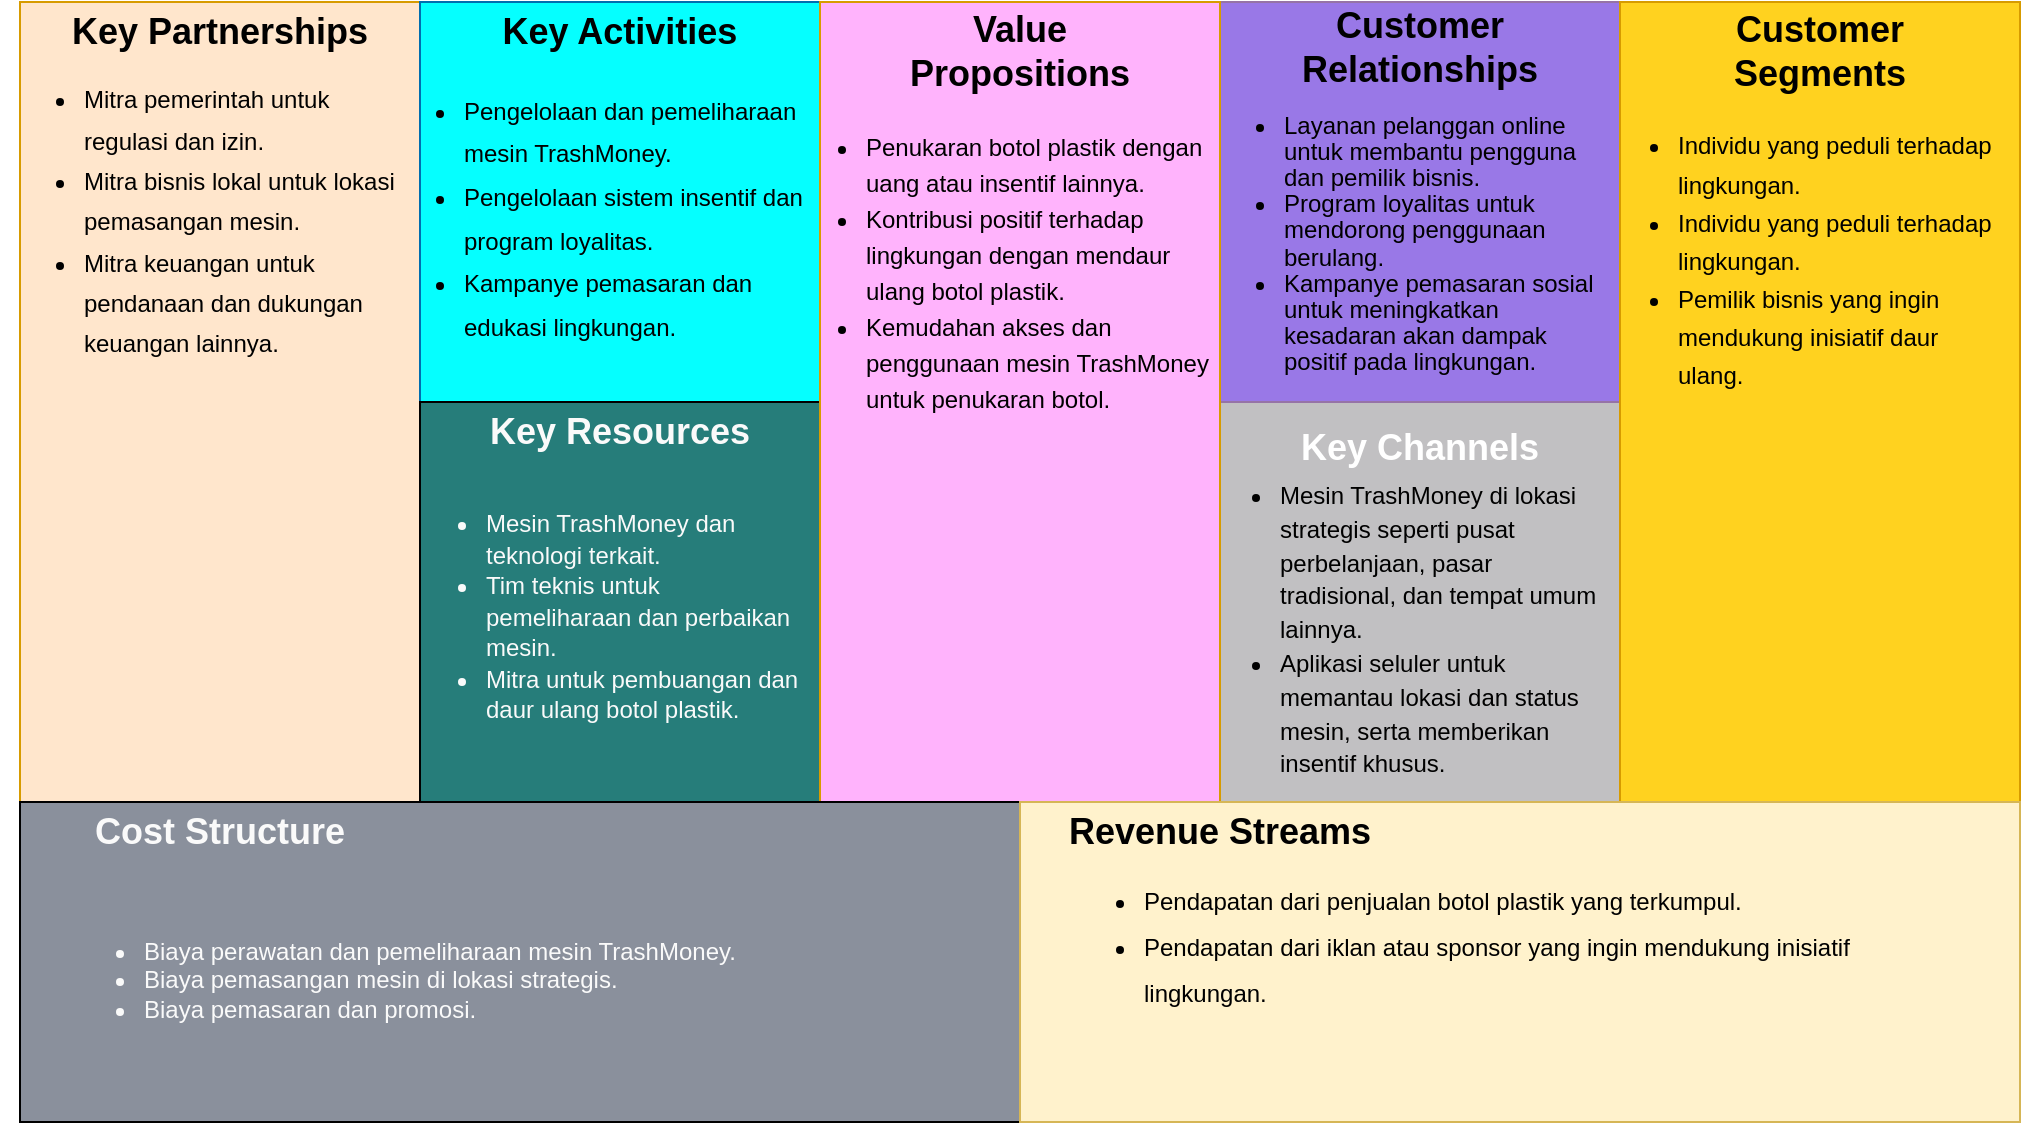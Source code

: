 <mxfile version="22.1.11" type="google" pages="4">
  <diagram name="BMC" id="JpBmJwD-NgiMriXVXKh-">
    <mxGraphModel dx="832" dy="494" grid="1" gridSize="10" guides="1" tooltips="1" connect="1" arrows="1" fold="1" page="1" pageScale="1" pageWidth="850" pageHeight="1100" math="0" shadow="0">
      <root>
        <mxCell id="0" />
        <mxCell id="1" parent="0" />
        <mxCell id="Xn9P2Q3DeKerBUGj1INa-1" value="" style="rounded=0;whiteSpace=wrap;html=1;fillColor=#ffe6cc;strokeColor=#d79b00;" parent="1" vertex="1">
          <mxGeometry x="40" y="80" width="200" height="400" as="geometry" />
        </mxCell>
        <mxCell id="3cxXFxyTip6eLKkZD7Oe-2" value="&lt;strong style=&quot;font-size: 18px;&quot;&gt;Key Partnerships&lt;/strong&gt;" style="text;html=1;strokeColor=none;fillColor=none;align=center;verticalAlign=middle;whiteSpace=wrap;rounded=0;fontSize=18;" parent="1" vertex="1">
          <mxGeometry x="60" y="80" width="160" height="30" as="geometry" />
        </mxCell>
        <mxCell id="3cxXFxyTip6eLKkZD7Oe-3" value="&lt;p style=&quot;line-height: 130%;&quot;&gt;&lt;/p&gt;&lt;ul style=&quot;line-height: 170%;&quot;&gt;&lt;li&gt;Mitra pemerintah untuk regulasi dan izin.&lt;/li&gt;&lt;li&gt;Mitra bisnis lokal untuk lokasi pemasangan mesin.&lt;/li&gt;&lt;li&gt;Mitra keuangan untuk pendanaan dan dukungan keuangan lainnya.&lt;/li&gt;&lt;/ul&gt;&lt;p&gt;&lt;/p&gt;&lt;p&gt;&lt;/p&gt;" style="text;html=1;strokeColor=none;fillColor=none;align=left;verticalAlign=middle;whiteSpace=wrap;rounded=0;" parent="1" vertex="1">
          <mxGeometry x="30" y="131" width="208" height="118" as="geometry" />
        </mxCell>
        <mxCell id="3cxXFxyTip6eLKkZD7Oe-4" value="" style="rounded=0;whiteSpace=wrap;html=1;fillColor=#05FFFF;fontColor=#ffffff;strokeColor=#006EAF;" parent="1" vertex="1">
          <mxGeometry x="240" y="80" width="200" height="200" as="geometry" />
        </mxCell>
        <mxCell id="3cxXFxyTip6eLKkZD7Oe-5" value="&lt;strong style=&quot;font-size: 18px;&quot;&gt;Key Activities&lt;/strong&gt;" style="text;html=1;strokeColor=none;fillColor=none;align=center;verticalAlign=middle;whiteSpace=wrap;rounded=0;fontSize=18;" parent="1" vertex="1">
          <mxGeometry x="260" y="80" width="160" height="30" as="geometry" />
        </mxCell>
        <mxCell id="3cxXFxyTip6eLKkZD7Oe-6" value="&lt;div style=&quot;line-height: 140%;&quot;&gt;&lt;ul style=&quot;line-height: 180%;&quot;&gt;&lt;li&gt;Pengelolaan dan pemeliharaan mesin TrashMoney.&lt;/li&gt;&lt;li&gt;Pengelolaan sistem insentif dan program loyalitas.&lt;/li&gt;&lt;li&gt;Kampanye pemasaran dan edukasi lingkungan.&lt;/li&gt;&lt;/ul&gt;&lt;/div&gt;" style="text;html=1;strokeColor=none;fillColor=none;align=left;verticalAlign=middle;whiteSpace=wrap;rounded=0;" parent="1" vertex="1">
          <mxGeometry x="220" y="117" width="220" height="143" as="geometry" />
        </mxCell>
        <mxCell id="3cxXFxyTip6eLKkZD7Oe-7" value="" style="rounded=0;whiteSpace=wrap;html=1;fillColor=#267D7A;" parent="1" vertex="1">
          <mxGeometry x="240" y="280" width="200" height="200" as="geometry" />
        </mxCell>
        <mxCell id="3cxXFxyTip6eLKkZD7Oe-8" value="&lt;strong style=&quot;font-size: 18px;&quot;&gt;Key Resources&lt;/strong&gt;" style="text;html=1;strokeColor=none;fillColor=none;align=center;verticalAlign=middle;whiteSpace=wrap;rounded=0;fontSize=18;fontColor=#FAFAFA;" parent="1" vertex="1">
          <mxGeometry x="260" y="280" width="160" height="30" as="geometry" />
        </mxCell>
        <mxCell id="3cxXFxyTip6eLKkZD7Oe-9" value="&lt;p style=&quot;line-height: 200%;&quot;&gt;&lt;/p&gt;&lt;div&gt;&lt;ul style=&quot;line-height: 130%;&quot;&gt;&lt;li&gt;&lt;span style=&quot;background-color: initial;&quot;&gt;Mesin TrashMoney dan teknologi terkait.&lt;/span&gt;&lt;/li&gt;&lt;li&gt;Tim teknis untuk pemeliharaan dan perbaikan mesin.&lt;/li&gt;&lt;li&gt;Mitra untuk pembuangan dan daur ulang botol plastik.&lt;/li&gt;&lt;/ul&gt;&lt;/div&gt;&lt;p&gt;&lt;/p&gt;" style="text;html=1;strokeColor=none;fillColor=none;align=left;verticalAlign=middle;whiteSpace=wrap;rounded=0;fontColor=#FAFAFA;perimeterSpacing=12;" parent="1" vertex="1">
          <mxGeometry x="231" y="320" width="200" height="136" as="geometry" />
        </mxCell>
        <mxCell id="3cxXFxyTip6eLKkZD7Oe-10" value="" style="rounded=0;whiteSpace=wrap;html=1;fillColor=#9978E7;strokeColor=#9673a6;" parent="1" vertex="1">
          <mxGeometry x="640" y="80" width="200" height="200" as="geometry" />
        </mxCell>
        <mxCell id="3cxXFxyTip6eLKkZD7Oe-11" value="&lt;strong&gt;Customer Relationships&lt;/strong&gt;" style="text;html=1;strokeColor=none;fillColor=none;align=center;verticalAlign=middle;whiteSpace=wrap;rounded=0;fontSize=18;" parent="1" vertex="1">
          <mxGeometry x="660" y="88" width="160" height="30" as="geometry" />
        </mxCell>
        <mxCell id="3cxXFxyTip6eLKkZD7Oe-12" value="&lt;p style=&quot;line-height: 150%;&quot;&gt;&lt;/p&gt;&lt;div style=&quot;line-height: 90%;&quot;&gt;&lt;ul style=&quot;line-height: 110%;&quot;&gt;&lt;li&gt;Layanan pelanggan online untuk membantu pengguna dan pemilik bisnis.&lt;/li&gt;&lt;li&gt;Program loyalitas untuk mendorong penggunaan berulang.&lt;/li&gt;&lt;li&gt;&lt;span style=&quot;background-color: initial;&quot;&gt;Kampanye pemasaran sosial untuk meningkatkan kesadaran akan dampak positif pada lingkungan.&lt;/span&gt;&lt;br&gt;&lt;/li&gt;&lt;/ul&gt;&lt;/div&gt;&lt;p&gt;&lt;/p&gt;&lt;p&gt;&lt;/p&gt;" style="text;html=1;strokeColor=none;fillColor=none;align=left;verticalAlign=middle;whiteSpace=wrap;rounded=0;" parent="1" vertex="1">
          <mxGeometry x="630" y="157" width="200" height="87" as="geometry" />
        </mxCell>
        <mxCell id="3cxXFxyTip6eLKkZD7Oe-13" value="" style="rounded=0;whiteSpace=wrap;html=1;fillColor=#C1C0C2;strokeColor=#9673a6;" parent="1" vertex="1">
          <mxGeometry x="640" y="280" width="200" height="200" as="geometry" />
        </mxCell>
        <mxCell id="3cxXFxyTip6eLKkZD7Oe-14" value="&lt;font&gt;&lt;strong&gt;Key Channels&lt;br&gt;&lt;/strong&gt;&lt;/font&gt;" style="text;html=1;strokeColor=none;fillColor=none;align=center;verticalAlign=middle;whiteSpace=wrap;rounded=0;fontSize=18;fontColor=#FFFFFF;" parent="1" vertex="1">
          <mxGeometry x="660" y="288" width="160" height="30" as="geometry" />
        </mxCell>
        <mxCell id="3cxXFxyTip6eLKkZD7Oe-15" value="&lt;p style=&quot;line-height: 130%;&quot;&gt;&lt;/p&gt;&lt;div&gt;&lt;ul style=&quot;line-height: 140%;&quot;&gt;&lt;li&gt;Mesin TrashMoney di lokasi strategis seperti pusat perbelanjaan, pasar tradisional, dan tempat umum lainnya.&lt;/li&gt;&lt;li&gt;Aplikasi seluler untuk memantau lokasi dan status mesin, serta memberikan insentif khusus.&lt;/li&gt;&lt;/ul&gt;&lt;/div&gt;&lt;p&gt;&lt;/p&gt;" style="text;html=1;strokeColor=none;fillColor=none;align=left;verticalAlign=middle;whiteSpace=wrap;rounded=0;spacing=2;spacingTop=10;" parent="1" vertex="1">
          <mxGeometry x="628" y="327" width="207" height="123.75" as="geometry" />
        </mxCell>
        <mxCell id="3cxXFxyTip6eLKkZD7Oe-16" value="" style="rounded=0;whiteSpace=wrap;html=1;fillColor=#FFD21F;strokeColor=#d79b00;" parent="1" vertex="1">
          <mxGeometry x="840" y="80" width="200" height="400" as="geometry" />
        </mxCell>
        <mxCell id="3cxXFxyTip6eLKkZD7Oe-17" value="&lt;div&gt;&lt;strong&gt;Customer&lt;/strong&gt;&lt;/div&gt;&lt;div&gt;&lt;strong&gt;Segments&lt;br&gt;&lt;/strong&gt;&lt;/div&gt;" style="text;html=1;strokeColor=none;fillColor=none;align=center;verticalAlign=middle;whiteSpace=wrap;rounded=0;fontSize=18;" parent="1" vertex="1">
          <mxGeometry x="860" y="90" width="160" height="30" as="geometry" />
        </mxCell>
        <mxCell id="3cxXFxyTip6eLKkZD7Oe-18" value="&lt;div&gt;&lt;/div&gt;&lt;ul style=&quot;line-height: 160%;&quot;&gt;&lt;li&gt;Individu yang peduli terhadap lingkungan.&lt;/li&gt;&lt;li&gt;Individu yang peduli terhadap lingkungan.&lt;/li&gt;&lt;li&gt;Pemilik bisnis yang ingin mendukung inisiatif daur ulang.&lt;/li&gt;&lt;/ul&gt;&lt;div&gt;&lt;/div&gt;&lt;div&gt;&lt;/div&gt;" style="text;html=1;strokeColor=none;fillColor=none;align=left;verticalAlign=middle;whiteSpace=wrap;rounded=0;" parent="1" vertex="1">
          <mxGeometry x="827" y="130" width="200" height="159" as="geometry" />
        </mxCell>
        <mxCell id="3cxXFxyTip6eLKkZD7Oe-19" value="" style="rounded=0;whiteSpace=wrap;html=1;fillColor=#FFB3FC;strokeColor=#d79b00;" parent="1" vertex="1">
          <mxGeometry x="440" y="80" width="200" height="400" as="geometry" />
        </mxCell>
        <mxCell id="3cxXFxyTip6eLKkZD7Oe-20" value="&lt;strong&gt;Value Propositions&lt;/strong&gt;" style="text;html=1;strokeColor=none;fillColor=none;align=center;verticalAlign=middle;whiteSpace=wrap;rounded=0;fontSize=18;" parent="1" vertex="1">
          <mxGeometry x="460" y="90" width="160" height="30" as="geometry" />
        </mxCell>
        <mxCell id="3cxXFxyTip6eLKkZD7Oe-21" value="&lt;div&gt;&lt;/div&gt;&lt;ul style=&quot;line-height: 150%;&quot;&gt;&lt;li&gt;Penukaran botol plastik dengan uang atau insentif lainnya.&lt;/li&gt;&lt;li&gt;Kontribusi positif terhadap lingkungan dengan mendaur ulang botol plastik.&lt;/li&gt;&lt;li&gt;Kemudahan akses dan penggunaan mesin TrashMoney untuk penukaran botol.&lt;/li&gt;&lt;/ul&gt;&lt;div&gt;&lt;/div&gt;&lt;div&gt;&lt;/div&gt;" style="text;html=1;strokeColor=none;fillColor=none;align=left;verticalAlign=middle;whiteSpace=wrap;rounded=0;" parent="1" vertex="1">
          <mxGeometry x="421" y="125" width="221" height="180" as="geometry" />
        </mxCell>
        <mxCell id="3cxXFxyTip6eLKkZD7Oe-22" value="" style="rounded=0;whiteSpace=wrap;html=1;fillColor=#8A909C;" parent="1" vertex="1">
          <mxGeometry x="40" y="480" width="500" height="160" as="geometry" />
        </mxCell>
        <mxCell id="3cxXFxyTip6eLKkZD7Oe-23" value="&lt;strong&gt;Cost Structure&lt;/strong&gt;" style="text;html=1;strokeColor=none;fillColor=none;align=center;verticalAlign=middle;whiteSpace=wrap;rounded=0;fontSize=18;fontColor=#FAFAFA;" parent="1" vertex="1">
          <mxGeometry x="60" y="480" width="160" height="30" as="geometry" />
        </mxCell>
        <mxCell id="3cxXFxyTip6eLKkZD7Oe-24" value="&lt;div&gt;&lt;ul&gt;&lt;li&gt;Biaya perawatan dan pemeliharaan mesin TrashMoney.&lt;/li&gt;&lt;li&gt;Biaya pemasangan mesin di lokasi strategis.&lt;/li&gt;&lt;li&gt;Biaya pemasaran dan promosi.&lt;/li&gt;&lt;/ul&gt;&lt;/div&gt;" style="text;html=1;strokeColor=none;fillColor=none;align=left;verticalAlign=middle;whiteSpace=wrap;rounded=0;fontColor=#FAFAFA;" parent="1" vertex="1">
          <mxGeometry x="60" y="521" width="440" height="96" as="geometry" />
        </mxCell>
        <mxCell id="3cxXFxyTip6eLKkZD7Oe-25" value="" style="rounded=0;whiteSpace=wrap;html=1;fillColor=#fff2cc;strokeColor=#d6b656;" parent="1" vertex="1">
          <mxGeometry x="540" y="480" width="500" height="160" as="geometry" />
        </mxCell>
        <mxCell id="3cxXFxyTip6eLKkZD7Oe-26" value="&lt;strong&gt;Revenue Streams&lt;br&gt;&lt;/strong&gt;" style="text;html=1;strokeColor=none;fillColor=none;align=center;verticalAlign=middle;whiteSpace=wrap;rounded=0;fontSize=18;fontColor=#000000;" parent="1" vertex="1">
          <mxGeometry x="560" y="480" width="160" height="30" as="geometry" />
        </mxCell>
        <mxCell id="3cxXFxyTip6eLKkZD7Oe-27" value="&lt;ul style=&quot;line-height: 190%;&quot;&gt;&lt;li&gt;Pendapatan dari penjualan botol plastik yang terkumpul.&lt;/li&gt;&lt;li&gt;Pendapatan dari iklan atau sponsor yang ingin mendukung inisiatif lingkungan.&lt;br&gt;&lt;/li&gt;&lt;/ul&gt;" style="text;html=1;strokeColor=none;fillColor=none;align=left;verticalAlign=middle;whiteSpace=wrap;rounded=0;fontColor=#000000;" parent="1" vertex="1">
          <mxGeometry x="560" y="516" width="440" height="74" as="geometry" />
        </mxCell>
      </root>
    </mxGraphModel>
  </diagram>
  <diagram id="eCfUZTgL4Ngtnkues2F4" name="Lean Canvas">
    <mxGraphModel dx="832" dy="482" grid="1" gridSize="10" guides="1" tooltips="1" connect="1" arrows="1" fold="1" page="1" pageScale="1" pageWidth="850" pageHeight="1100" math="0" shadow="0">
      <root>
        <mxCell id="0" />
        <mxCell id="1" parent="0" />
        <mxCell id="78ibLP574exwTAd41yx--1" value="" style="rounded=0;whiteSpace=wrap;html=1;fillColor=#ffe6cc;strokeColor=#d79b00;" parent="1" vertex="1">
          <mxGeometry x="40" y="80" width="200" height="400" as="geometry" />
        </mxCell>
        <mxCell id="78ibLP574exwTAd41yx--2" value="&lt;strong style=&quot;font-size: 18px;&quot;&gt;Problem&lt;/strong&gt;" style="text;html=1;strokeColor=none;fillColor=none;align=center;verticalAlign=middle;whiteSpace=wrap;rounded=0;fontSize=18;" parent="1" vertex="1">
          <mxGeometry x="60" y="80" width="160" height="30" as="geometry" />
        </mxCell>
        <mxCell id="78ibLP574exwTAd41yx--3" value="&lt;ul&gt;&lt;li&gt;Kurangnya kesadaran lingkungan di kalangan masyarakat.&lt;/li&gt;&lt;li&gt;Masalah pembuangan sampah plastik yang tidak ramah lingkungan.&lt;/li&gt;&lt;/ul&gt;&lt;p&gt;&lt;/p&gt;" style="text;html=1;strokeColor=none;fillColor=none;align=left;verticalAlign=middle;whiteSpace=wrap;rounded=0;" parent="1" vertex="1">
          <mxGeometry x="25" y="107" width="210" height="108" as="geometry" />
        </mxCell>
        <mxCell id="78ibLP574exwTAd41yx--4" value="" style="rounded=0;whiteSpace=wrap;html=1;fillColor=#05FFFF;fontColor=#ffffff;strokeColor=#006EAF;" parent="1" vertex="1">
          <mxGeometry x="240" y="80" width="200" height="200" as="geometry" />
        </mxCell>
        <mxCell id="78ibLP574exwTAd41yx--5" value="&lt;strong style=&quot;font-size: 18px;&quot;&gt;Solution&lt;/strong&gt;" style="text;html=1;strokeColor=none;fillColor=none;align=center;verticalAlign=middle;whiteSpace=wrap;rounded=0;fontSize=18;" parent="1" vertex="1">
          <mxGeometry x="260" y="80" width="160" height="30" as="geometry" />
        </mxCell>
        <mxCell id="78ibLP574exwTAd41yx--6" value="&lt;div style=&quot;line-height: 140%;&quot;&gt;&lt;ul&gt;&lt;li&gt;Mesin TrashMoney untuk penukaran botol plastik dengan insentif uang.&lt;/li&gt;&lt;li&gt;Kampanye edukasi lingkungan untuk meningkatkan kesadaran.&lt;/li&gt;&lt;/ul&gt;&lt;/div&gt;" style="text;html=1;strokeColor=none;fillColor=none;align=left;verticalAlign=middle;whiteSpace=wrap;rounded=0;" parent="1" vertex="1">
          <mxGeometry x="226" y="117" width="210" height="120" as="geometry" />
        </mxCell>
        <mxCell id="78ibLP574exwTAd41yx--7" value="" style="rounded=0;whiteSpace=wrap;html=1;fillColor=#267D7A;" parent="1" vertex="1">
          <mxGeometry x="240" y="280" width="200" height="200" as="geometry" />
        </mxCell>
        <mxCell id="78ibLP574exwTAd41yx--8" value="&lt;strong style=&quot;font-size: 18px;&quot;&gt;Key Metrics&lt;/strong&gt;" style="text;html=1;strokeColor=none;fillColor=none;align=center;verticalAlign=middle;whiteSpace=wrap;rounded=0;fontSize=18;fontColor=#FAFAFA;" parent="1" vertex="1">
          <mxGeometry x="260" y="280" width="160" height="30" as="geometry" />
        </mxCell>
        <mxCell id="78ibLP574exwTAd41yx--9" value="&lt;p style=&quot;line-height: 200%;&quot;&gt;&lt;/p&gt;&lt;div&gt;&lt;ul&gt;&lt;li&gt;Jumlah botol plastik yang dikumpulkan.&lt;/li&gt;&lt;li&gt;Tingkat partisipasi pengguna.&lt;/li&gt;&lt;li&gt;Dampak lingkungan positif.&lt;/li&gt;&lt;/ul&gt;&lt;/div&gt;&lt;p&gt;&lt;/p&gt;" style="text;html=1;strokeColor=none;fillColor=none;align=left;verticalAlign=middle;whiteSpace=wrap;rounded=0;fontColor=#FAFAFA;" parent="1" vertex="1">
          <mxGeometry x="229" y="314" width="200" height="140" as="geometry" />
        </mxCell>
        <mxCell id="78ibLP574exwTAd41yx--10" value="" style="rounded=0;whiteSpace=wrap;html=1;fillColor=#9978E7;strokeColor=#9673a6;" parent="1" vertex="1">
          <mxGeometry x="640" y="80" width="200" height="210" as="geometry" />
        </mxCell>
        <mxCell id="78ibLP574exwTAd41yx--11" value="&lt;strong&gt;&lt;font color=&quot;#ffffff&quot;&gt;Unvair Advantage&lt;/font&gt;&lt;/strong&gt;" style="text;html=1;strokeColor=none;fillColor=none;align=center;verticalAlign=middle;whiteSpace=wrap;rounded=0;fontSize=18;" parent="1" vertex="1">
          <mxGeometry x="660" y="88" width="160" height="30" as="geometry" />
        </mxCell>
        <mxCell id="78ibLP574exwTAd41yx--12" value="&lt;p style=&quot;line-height: 150%;&quot;&gt;&lt;/p&gt;&lt;div&gt;&lt;ul&gt;&lt;li&gt;&lt;font color=&quot;#ffffff&quot;&gt;&lt;strong&gt;Instant Reward:&lt;/strong&gt; TrashMoney memberikan insentif uang langsung melalui penukaran botol plastik, memberikan pengguna kepuasan instan.&lt;/font&gt;&lt;/li&gt;&lt;li&gt;&lt;font color=&quot;#ffffff&quot;&gt;&lt;strong&gt;Environmental Impact:&lt;/strong&gt; Selain uang, pengguna juga berkontribusi pada pelestarian lingkungan dengan mendaur ulang sampah plastik.&lt;/font&gt;&lt;/li&gt;&lt;/ul&gt;&lt;/div&gt;&lt;p&gt;&lt;/p&gt;&lt;p&gt;&lt;/p&gt;" style="text;html=1;strokeColor=none;fillColor=none;align=left;verticalAlign=middle;whiteSpace=wrap;rounded=0;" parent="1" vertex="1">
          <mxGeometry x="619" y="154.5" width="217" height="81.5" as="geometry" />
        </mxCell>
        <mxCell id="78ibLP574exwTAd41yx--13" value="" style="rounded=0;whiteSpace=wrap;html=1;fillColor=#8F7A96;strokeColor=#9673a6;" parent="1" vertex="1">
          <mxGeometry x="640" y="290" width="200" height="190" as="geometry" />
        </mxCell>
        <mxCell id="78ibLP574exwTAd41yx--14" value="&lt;font&gt;&lt;strong&gt;Channels&lt;br&gt;&lt;/strong&gt;&lt;/font&gt;" style="text;html=1;strokeColor=none;fillColor=none;align=center;verticalAlign=middle;whiteSpace=wrap;rounded=0;fontSize=18;fontColor=#FFFFFF;" parent="1" vertex="1">
          <mxGeometry x="660" y="299" width="160" height="30" as="geometry" />
        </mxCell>
        <mxCell id="78ibLP574exwTAd41yx--15" value="&lt;p style=&quot;line-height: 130%;&quot;&gt;&lt;/p&gt;&lt;div&gt;&lt;ul&gt;&lt;li&gt;&lt;font color=&quot;#ffffff&quot;&gt;Mesin TrashMoney di lokasi strategis.&lt;/font&gt;&lt;/li&gt;&lt;li&gt;&lt;font color=&quot;#ffffff&quot;&gt;Aplikasi seluler untuk pelacakan lokasi dan status mesin.&lt;/font&gt;&lt;/li&gt;&lt;li&gt;&lt;font color=&quot;#ffffff&quot;&gt;Kampanye pemasaran sosial dan online.&lt;/font&gt;&lt;/li&gt;&lt;/ul&gt;&lt;/div&gt;&lt;p&gt;&lt;/p&gt;" style="text;html=1;strokeColor=none;fillColor=none;align=left;verticalAlign=middle;whiteSpace=wrap;rounded=0;spacing=2;spacingTop=10;" parent="1" vertex="1">
          <mxGeometry x="629" y="339" width="200" height="91.5" as="geometry" />
        </mxCell>
        <mxCell id="78ibLP574exwTAd41yx--16" value="" style="rounded=0;whiteSpace=wrap;html=1;fillColor=#FFD21F;strokeColor=#d79b00;" parent="1" vertex="1">
          <mxGeometry x="840" y="80" width="200" height="400" as="geometry" />
        </mxCell>
        <mxCell id="78ibLP574exwTAd41yx--17" value="&lt;div&gt;&lt;strong&gt;Customer&lt;/strong&gt;&lt;/div&gt;&lt;div&gt;&lt;strong&gt;Segments&lt;br&gt;&lt;/strong&gt;&lt;/div&gt;" style="text;html=1;strokeColor=none;fillColor=none;align=center;verticalAlign=middle;whiteSpace=wrap;rounded=0;fontSize=18;" parent="1" vertex="1">
          <mxGeometry x="860" y="90" width="160" height="30" as="geometry" />
        </mxCell>
        <mxCell id="78ibLP574exwTAd41yx--18" value="&lt;ul&gt;&lt;li&gt;Individu yang peduli terhadap lingkungan.&lt;/li&gt;&lt;li&gt;Pedagang pengumpul sampah plastik.&lt;/li&gt;&lt;li&gt;Pemilik bisnis yang mendukung inisiatif daur ulang.&lt;/li&gt;&lt;/ul&gt;" style="text;html=1;strokeColor=none;fillColor=none;align=left;verticalAlign=middle;whiteSpace=wrap;rounded=0;" parent="1" vertex="1">
          <mxGeometry x="830" y="121" width="200" height="159" as="geometry" />
        </mxCell>
        <mxCell id="78ibLP574exwTAd41yx--19" value="" style="rounded=0;whiteSpace=wrap;html=1;fillColor=#FFB3FC;strokeColor=#d79b00;" parent="1" vertex="1">
          <mxGeometry x="440" y="80" width="200" height="400" as="geometry" />
        </mxCell>
        <mxCell id="78ibLP574exwTAd41yx--20" value="&lt;strong&gt;Unique Value Propositions&lt;/strong&gt;" style="text;html=1;strokeColor=none;fillColor=none;align=center;verticalAlign=middle;whiteSpace=wrap;rounded=0;fontSize=18;" parent="1" vertex="1">
          <mxGeometry x="460" y="90" width="160" height="30" as="geometry" />
        </mxCell>
        <mxCell id="78ibLP574exwTAd41yx--21" value="&lt;ul&gt;&lt;li&gt;Penukaran botol plastik dengan uang secara instan.&lt;/li&gt;&lt;li&gt;Kontribusi positif terhadap pelestarian lingkungan.&lt;/li&gt;&lt;/ul&gt;" style="text;html=1;strokeColor=none;fillColor=none;align=left;verticalAlign=middle;whiteSpace=wrap;rounded=0;" parent="1" vertex="1">
          <mxGeometry x="429" y="93" width="210" height="180" as="geometry" />
        </mxCell>
        <mxCell id="78ibLP574exwTAd41yx--22" value="" style="rounded=0;whiteSpace=wrap;html=1;fillColor=#8A909C;" parent="1" vertex="1">
          <mxGeometry x="40" y="480" width="500" height="120" as="geometry" />
        </mxCell>
        <mxCell id="78ibLP574exwTAd41yx--23" value="&lt;strong&gt;Cost Structure&lt;/strong&gt;" style="text;html=1;strokeColor=none;fillColor=none;align=center;verticalAlign=middle;whiteSpace=wrap;rounded=0;fontSize=18;fontColor=#FAFAFA;" parent="1" vertex="1">
          <mxGeometry x="60" y="480" width="160" height="30" as="geometry" />
        </mxCell>
        <mxCell id="78ibLP574exwTAd41yx--24" value="&lt;div&gt;&lt;ul&gt;&lt;li&gt;Perawatan dan pemeliharaan mesin TrashMoney.&lt;/li&gt;&lt;li&gt;Biaya pemasangan mesin di lokasi strategis.&lt;/li&gt;&lt;li&gt;Biaya pemasaran dan promosi.&lt;/li&gt;&lt;/ul&gt;&lt;/div&gt;" style="text;html=1;strokeColor=none;fillColor=none;align=left;verticalAlign=middle;whiteSpace=wrap;rounded=0;fontColor=#FAFAFA;" parent="1" vertex="1">
          <mxGeometry x="50" y="496" width="460" height="96" as="geometry" />
        </mxCell>
        <mxCell id="78ibLP574exwTAd41yx--25" value="" style="rounded=0;whiteSpace=wrap;html=1;fillColor=#fff2cc;strokeColor=#d6b656;" parent="1" vertex="1">
          <mxGeometry x="540" y="480" width="500" height="120" as="geometry" />
        </mxCell>
        <mxCell id="78ibLP574exwTAd41yx--26" value="&lt;strong&gt;Revenue Streams&lt;br&gt;&lt;/strong&gt;" style="text;html=1;strokeColor=none;fillColor=none;align=center;verticalAlign=middle;whiteSpace=wrap;rounded=0;fontSize=18;fontColor=#000000;" parent="1" vertex="1">
          <mxGeometry x="560" y="480" width="160" height="30" as="geometry" />
        </mxCell>
        <mxCell id="78ibLP574exwTAd41yx--27" value="&lt;ul&gt;&lt;li&gt;Pendapatan dari penjualan botol plastik yang terkumpul.&lt;/li&gt;&lt;li&gt;Pendapatan dari iklan atau sponsor yang mendukung inisiatif lingkungan.&lt;/li&gt;&lt;/ul&gt;" style="text;html=1;strokeColor=none;fillColor=none;align=left;verticalAlign=middle;whiteSpace=wrap;rounded=0;fontColor=#000000;" parent="1" vertex="1">
          <mxGeometry x="536" y="499" width="440" height="74" as="geometry" />
        </mxCell>
        <mxCell id="78ibLP574exwTAd41yx--28" value="&lt;ul&gt;&lt;li&gt;&lt;strong&gt;Pengumpulan Sampah Tradisional:&lt;/strong&gt; Beberapa masyarakat masih menggunakan model pengumpulan sampah tradisional, tetapi tidak memberikan insentif finansial.&lt;/li&gt;&lt;li&gt;&lt;strong&gt;Program Daur Ulang Pemerintah:&lt;/strong&gt; Program pemerintah ada, tetapi mungkin kurang langsung dan kurang memberikan kepuasan instan kepada individu.&lt;/li&gt;&lt;/ul&gt;&lt;p&gt;&lt;/p&gt;" style="text;html=1;strokeColor=none;fillColor=none;align=left;verticalAlign=middle;whiteSpace=wrap;rounded=0;" parent="1" vertex="1">
          <mxGeometry x="20" y="336" width="210" height="80" as="geometry" />
        </mxCell>
        <mxCell id="78ibLP574exwTAd41yx--29" value="&lt;strong style=&quot;font-size: 18px;&quot;&gt;Existing&lt;br&gt;Aternatives&lt;br&gt;&lt;/strong&gt;" style="text;html=1;strokeColor=none;fillColor=none;align=center;verticalAlign=middle;whiteSpace=wrap;rounded=0;fontSize=18;" parent="1" vertex="1">
          <mxGeometry x="60" y="234" width="160" height="38" as="geometry" />
        </mxCell>
        <mxCell id="78ibLP574exwTAd41yx--30" value="&lt;strong style=&quot;font-size: 18px;&quot;&gt;High-Level Concept&lt;br&gt;&lt;/strong&gt;" style="text;html=1;strokeColor=none;fillColor=none;align=center;verticalAlign=middle;whiteSpace=wrap;rounded=0;fontSize=18;" parent="1" vertex="1">
          <mxGeometry x="460" y="252" width="160" height="38" as="geometry" />
        </mxCell>
        <mxCell id="78ibLP574exwTAd41yx--31" value="&lt;ul&gt;&lt;li&gt;&lt;strong&gt;TrashMoney adalah platform penukaran botol plastik instan yang memberikan insentif uang.&lt;/strong&gt;&lt;/li&gt;&lt;li&gt;&lt;strong&gt;Tujuannya adalah mengurangi pembuangan sampah plastik dan meningkatkan kesadaran lingkungan.&lt;/strong&gt;&lt;/li&gt;&lt;li&gt;&lt;strong&gt;Kami menempatkan mesin Pfand di lokasi strategis untuk memudahkan akses.&lt;/strong&gt;&lt;/li&gt;&lt;/ul&gt;&lt;p&gt;&lt;/p&gt;" style="text;html=1;strokeColor=none;fillColor=none;align=left;verticalAlign=middle;whiteSpace=wrap;rounded=0;" parent="1" vertex="1">
          <mxGeometry x="419" y="344" width="221" height="80" as="geometry" />
        </mxCell>
        <mxCell id="78ibLP574exwTAd41yx--32" value="&lt;strong style=&quot;font-size: 18px;&quot;&gt;Early Adopters&lt;br&gt;&lt;/strong&gt;" style="text;html=1;strokeColor=none;fillColor=none;align=center;verticalAlign=middle;whiteSpace=wrap;rounded=0;fontSize=18;" parent="1" vertex="1">
          <mxGeometry x="860" y="279" width="160" height="38" as="geometry" />
        </mxCell>
        <mxCell id="78ibLP574exwTAd41yx--33" value="&lt;ul&gt;&lt;li&gt;&lt;strong&gt;Pengguna yang Peduli Lingkungan:&lt;/strong&gt; Orang-orang yang sudah peduli terhadap isu lingkungan kemungkinan besar menjadi early adopter.&lt;/li&gt;&lt;li&gt;&lt;strong&gt;Kecenderungan Pelaku Bisnis Hijau:&lt;/strong&gt; Pemilik bisnis yang memiliki kesadaran lingkungan dan ingin mendukung inisiatif daur ulang.&lt;/li&gt;&lt;/ul&gt;&lt;p&gt;&lt;/p&gt;" style="text;html=1;strokeColor=none;fillColor=none;align=left;verticalAlign=middle;whiteSpace=wrap;rounded=0;" parent="1" vertex="1">
          <mxGeometry x="820" y="344" width="223" height="101" as="geometry" />
        </mxCell>
      </root>
    </mxGraphModel>
  </diagram>
  <diagram id="nusR5lT_7hc2ynn5_dZW" name="Javelin Board">
    <mxGraphModel dx="1189" dy="706" grid="1" gridSize="10" guides="1" tooltips="1" connect="1" arrows="1" fold="1" page="1" pageScale="1" pageWidth="850" pageHeight="1100" math="0" shadow="0">
      <root>
        <mxCell id="0" />
        <mxCell id="1" parent="0" />
        <mxCell id="CdxKEN3bfm1EeAU7tXuP-1" value="" style="shape=image;verticalLabelPosition=bottom;labelBackgroundColor=default;verticalAlign=top;aspect=fixed;imageAspect=0;image=https://sis.binus.ac.id/wp-content/uploads/2021/04/Picture8.jpg;" parent="1" vertex="1">
          <mxGeometry x="30" y="50" width="1200" height="800" as="geometry" />
        </mxCell>
        <mxCell id="CdxKEN3bfm1EeAU7tXuP-2" value="Pecinta Lingkungan&lt;br&gt;(P to B)" style="rounded=0;whiteSpace=wrap;html=1;fillColor=#fff2cc;strokeColor=#d6b656;" parent="1" vertex="1">
          <mxGeometry x="130" y="180" width="120" height="50" as="geometry" />
        </mxCell>
        <mxCell id="CdxKEN3bfm1EeAU7tXuP-3" value="Business Partner Recycle&lt;br&gt;(B to B)" style="rounded=0;whiteSpace=wrap;html=1;fillColor=#fff2cc;strokeColor=#d6b656;" parent="1" vertex="1">
          <mxGeometry x="260" y="180" width="120" height="50" as="geometry" />
        </mxCell>
        <mxCell id="CdxKEN3bfm1EeAU7tXuP-4" value="Pelanggan atau Member&lt;br&gt;(P to B)" style="rounded=0;whiteSpace=wrap;html=1;fillColor=#fff2cc;strokeColor=#d6b656;" parent="1" vertex="1">
          <mxGeometry x="390" y="180" width="120" height="50" as="geometry" />
        </mxCell>
        <mxCell id="CdxKEN3bfm1EeAU7tXuP-5" value="alat atau sarana yang dapat di akses di ruang publik" style="rounded=0;whiteSpace=wrap;html=1;fillColor=#f8cecc;strokeColor=#b85450;" parent="1" vertex="1">
          <mxGeometry x="50" y="280" width="120" height="50" as="geometry" />
        </mxCell>
        <mxCell id="CdxKEN3bfm1EeAU7tXuP-6" value="apakah keunutngan nya terjamin?susui yang di tawarkan?" style="rounded=0;whiteSpace=wrap;html=1;fillColor=#f8cecc;strokeColor=#b85450;" parent="1" vertex="1">
          <mxGeometry x="190" y="275" width="120" height="50" as="geometry" />
        </mxCell>
        <mxCell id="CdxKEN3bfm1EeAU7tXuP-7" value="harag yang tepat untuk setiap botol plastik atau dalam skala tertentu" style="rounded=0;whiteSpace=wrap;html=1;fillColor=#f8cecc;strokeColor=#b85450;" parent="1" vertex="1">
          <mxGeometry x="330" y="270" width="140" height="60" as="geometry" />
        </mxCell>
        <mxCell id="CdxKEN3bfm1EeAU7tXuP-8" value="Pecinta Lingkungan&lt;br&gt;(P to B)" style="rounded=0;whiteSpace=wrap;html=1;fillColor=#fff2cc;strokeColor=#d6b656;" parent="1" vertex="1">
          <mxGeometry x="707" y="150" width="93" height="90" as="geometry" />
        </mxCell>
        <mxCell id="CdxKEN3bfm1EeAU7tXuP-9" value="Business Partner Recycle&lt;br&gt;(B to B)" style="rounded=0;whiteSpace=wrap;html=1;fillColor=#fff2cc;strokeColor=#d6b656;" parent="1" vertex="1">
          <mxGeometry x="800" y="150" width="100" height="90" as="geometry" />
        </mxCell>
        <mxCell id="CdxKEN3bfm1EeAU7tXuP-10" value="Pelanggan atau Member&lt;br&gt;(P to B)" style="rounded=0;whiteSpace=wrap;html=1;fillColor=#fff2cc;strokeColor=#d6b656;" parent="1" vertex="1">
          <mxGeometry x="900" y="150" width="100" height="90" as="geometry" />
        </mxCell>
        <mxCell id="S19jE40v3P4vDlEuGcSa-2" value="bagaiama si kita kontribusi langsung dalam lingkup daur ulang&amp;nbsp;" style="whiteSpace=wrap;html=1;aspect=fixed;fillColor=#f8cecc;strokeColor=#b85450;" parent="1" vertex="1">
          <mxGeometry x="700" y="240" width="100" height="100" as="geometry" />
        </mxCell>
        <mxCell id="S19jE40v3P4vDlEuGcSa-3" value="dikumpulkan-nya bahan plastik bekas untuk di perloah" style="whiteSpace=wrap;html=1;aspect=fixed;fillColor=#f8cecc;strokeColor=#b85450;" parent="1" vertex="1">
          <mxGeometry x="800" y="240" width="100" height="100" as="geometry" />
        </mxCell>
        <mxCell id="S19jE40v3P4vDlEuGcSa-4" value="ingin mendapatkan uang/keuntungan di luar pekerjaan" style="whiteSpace=wrap;html=1;aspect=fixed;fillColor=#f8cecc;strokeColor=#b85450;" parent="1" vertex="1">
          <mxGeometry x="900" y="240" width="100" height="100" as="geometry" />
        </mxCell>
        <mxCell id="S19jE40v3P4vDlEuGcSa-5" value="membeli dari pengepul bahan bekas atau lain sebagai-nya" style="whiteSpace=wrap;html=1;aspect=fixed;fillColor=#e1d5e7;strokeColor=#9673a6;" parent="1" vertex="1">
          <mxGeometry x="800" y="430" width="100" height="100" as="geometry" />
        </mxCell>
        <mxCell id="S19jE40v3P4vDlEuGcSa-6" value="&lt;div style=&quot;&quot;&gt;&lt;span style=&quot;background-color: initial; font-size: 10px;&quot;&gt;menjual kembali ke pengepul&amp;nbsp; dengan pengumpulan serta keuntungandi dapatkan&amp;nbsp; secara konevensional&lt;/span&gt;&lt;/div&gt;" style="whiteSpace=wrap;html=1;aspect=fixed;align=center;fillColor=#e1d5e7;strokeColor=#9673a6;" parent="1" vertex="1">
          <mxGeometry x="900" y="430" width="100" height="100" as="geometry" />
        </mxCell>
        <mxCell id="S19jE40v3P4vDlEuGcSa-7" value="kontirbusi langsung tanpa harus memikirkan keuntungan di peroleh dan terbatas" style="whiteSpace=wrap;html=1;aspect=fixed;fillColor=#e1d5e7;strokeColor=#9673a6;" parent="1" vertex="1">
          <mxGeometry x="700" y="430" width="100" height="100" as="geometry" />
        </mxCell>
        <mxCell id="S19jE40v3P4vDlEuGcSa-9" value="survei form&lt;br&gt;(15/20)" style="whiteSpace=wrap;html=1;aspect=fixed;fillColor=#dae8fc;strokeColor=#6c8ebf;" parent="1" vertex="1">
          <mxGeometry x="713.5" y="530" width="80" height="80" as="geometry" />
        </mxCell>
        <mxCell id="-vom9C2RKTVr4j9AC7jB-1" value="survei form&lt;br&gt;(7/10)" style="whiteSpace=wrap;html=1;aspect=fixed;fillColor=#dae8fc;strokeColor=#6c8ebf;" parent="1" vertex="1">
          <mxGeometry x="810" y="530" width="80" height="80" as="geometry" />
        </mxCell>
        <mxCell id="-vom9C2RKTVr4j9AC7jB-2" value="survei form&lt;br&gt;(17/20)" style="whiteSpace=wrap;html=1;aspect=fixed;fillColor=#dae8fc;strokeColor=#6c8ebf;" parent="1" vertex="1">
          <mxGeometry x="910" y="530" width="80" height="80" as="geometry" />
        </mxCell>
        <mxCell id="BTp8Lu0F8aSEYqzj6hfa-1" value="17/20 &lt;br&gt;Setuju" style="whiteSpace=wrap;html=1;aspect=fixed;fillColor=#fff2cc;strokeColor=#d6b656;gradientColor=#ffd966;" parent="1" vertex="1">
          <mxGeometry x="710" y="650" width="80" height="80" as="geometry" />
        </mxCell>
        <mxCell id="BTp8Lu0F8aSEYqzj6hfa-2" value="5/10&lt;br&gt;&amp;nbsp;Tak Setuju" style="whiteSpace=wrap;html=1;aspect=fixed;fillColor=#f8cecc;strokeColor=#b85450;gradientColor=#ea6b66;" parent="1" vertex="1">
          <mxGeometry x="810" y="650" width="80" height="80" as="geometry" />
        </mxCell>
        <mxCell id="BTp8Lu0F8aSEYqzj6hfa-3" value="18/20&lt;br&gt;setuju" style="whiteSpace=wrap;html=1;aspect=fixed;fillColor=#fff2cc;strokeColor=#d6b656;gradientColor=#ffd966;" parent="1" vertex="1">
          <mxGeometry x="910" y="650" width="80" height="80" as="geometry" />
        </mxCell>
        <mxCell id="BTp8Lu0F8aSEYqzj6hfa-4" value="sudah memiliki pemsok&lt;br&gt;sendiri" style="whiteSpace=wrap;html=1;aspect=fixed;fillColor=#eeeeee;strokeColor=#36393d;" parent="1" vertex="1">
          <mxGeometry x="810" y="740" width="80" height="80" as="geometry" />
        </mxCell>
        <mxCell id="BTp8Lu0F8aSEYqzj6hfa-5" value="dengan syarat tertentu" style="whiteSpace=wrap;html=1;aspect=fixed;fillColor=#eeeeee;strokeColor=#36393d;" parent="1" vertex="1">
          <mxGeometry x="707" y="740" width="80" height="80" as="geometry" />
        </mxCell>
        <mxCell id="BTp8Lu0F8aSEYqzj6hfa-6" value="agar lebih banyak serta adanaya edukasi tenatng hal terkait" style="whiteSpace=wrap;html=1;aspect=fixed;fontSize=10;fillColor=#eeeeee;strokeColor=#36393d;" parent="1" vertex="1">
          <mxGeometry x="910" y="740" width="80" height="80" as="geometry" />
        </mxCell>
        <mxCell id="BTp8Lu0F8aSEYqzj6hfa-7" value="App and vending machines integreted" style="rounded=0;whiteSpace=wrap;html=1;fillColor=#d5e8d4;strokeColor=#82b366;" parent="1" vertex="1">
          <mxGeometry x="190" y="360" width="120" height="60" as="geometry" />
        </mxCell>
        <mxCell id="BTp8Lu0F8aSEYqzj6hfa-8" value="Tempat Pengolahan Boto Plastik" style="rounded=0;whiteSpace=wrap;html=1;fillColor=#d5e8d4;strokeColor=#82b366;" parent="1" vertex="1">
          <mxGeometry x="350" y="360" width="120" height="60" as="geometry" />
        </mxCell>
        <mxCell id="BTp8Lu0F8aSEYqzj6hfa-9" value="apakah sudah tersortirr dengan baik" style="rounded=0;whiteSpace=wrap;html=1;fillColor=#f8cecc;strokeColor=#b85450;" parent="1" vertex="1">
          <mxGeometry x="490" y="277.5" width="100" height="45" as="geometry" />
        </mxCell>
        <mxCell id="BTp8Lu0F8aSEYqzj6hfa-11" value="kontribusi dalam event lingkungan" style="rounded=0;whiteSpace=wrap;html=1;strokeColor=#6c8ebf;fillColor=#dae8fc;" parent="1" vertex="1">
          <mxGeometry x="80" y="460" width="110" height="50" as="geometry" />
        </mxCell>
        <mxCell id="BTp8Lu0F8aSEYqzj6hfa-12" value="adanya kesadaran masyarakat terhadap sampah botol plastik&amp;nbsp;" style="rounded=0;whiteSpace=wrap;html=1;strokeColor=#6c8ebf;fillColor=#dae8fc;" parent="1" vertex="1">
          <mxGeometry x="230" y="455" width="160" height="65" as="geometry" />
        </mxCell>
        <mxCell id="BTp8Lu0F8aSEYqzj6hfa-13" value="butuh tempat sebagai penyimpanan serta tempat sortir" style="rounded=0;whiteSpace=wrap;html=1;strokeColor=#6c8ebf;fillColor=#dae8fc;" parent="1" vertex="1">
          <mxGeometry x="425" y="457.5" width="120" height="60" as="geometry" />
        </mxCell>
        <mxCell id="BTp8Lu0F8aSEYqzj6hfa-14" value="Trash Money" style="text;html=1;strokeColor=none;fillColor=none;align=center;verticalAlign=middle;whiteSpace=wrap;rounded=0;fontSize=20;fontStyle=1" parent="1" vertex="1">
          <mxGeometry x="930" y="70" width="130" height="30" as="geometry" />
        </mxCell>
        <mxCell id="BTp8Lu0F8aSEYqzj6hfa-15" value="Adam-Kun" style="text;html=1;strokeColor=none;fillColor=none;align=center;verticalAlign=middle;whiteSpace=wrap;rounded=0;fontStyle=1;fontSize=16;" parent="1" vertex="1">
          <mxGeometry x="1110" y="70" width="90" height="30" as="geometry" />
        </mxCell>
        <mxCell id="BTp8Lu0F8aSEYqzj6hfa-16" value="App and Vending Machine Integration, and Warehouse" style="rounded=0;whiteSpace=wrap;html=1;fillColor=#d5e8d4;strokeColor=#82b366;" parent="1" vertex="1">
          <mxGeometry x="707" y="340" width="293" height="90" as="geometry" />
        </mxCell>
      </root>
    </mxGraphModel>
  </diagram>
  <diagram id="9xZHqfZbkjZnQTIVeT4f" name="MoSCoW">
    <mxGraphModel dx="1189" dy="706" grid="1" gridSize="10" guides="1" tooltips="1" connect="1" arrows="1" fold="1" page="1" pageScale="1" pageWidth="827" pageHeight="1169" math="0" shadow="0">
      <root>
        <mxCell id="0" />
        <mxCell id="1" parent="0" />
        <mxCell id="Tr_Nh0nWwfwh3jVqsA1x-1" value="" style="whiteSpace=wrap;html=1;aspect=fixed;" vertex="1" parent="1">
          <mxGeometry x="40" y="120" width="360" height="360" as="geometry" />
        </mxCell>
        <mxCell id="Tr_Nh0nWwfwh3jVqsA1x-2" value="" style="whiteSpace=wrap;html=1;aspect=fixed;" vertex="1" parent="1">
          <mxGeometry x="440" y="120" width="360" height="360" as="geometry" />
        </mxCell>
        <mxCell id="Tr_Nh0nWwfwh3jVqsA1x-3" value="" style="whiteSpace=wrap;html=1;aspect=fixed;" vertex="1" parent="1">
          <mxGeometry x="40" y="520" width="360" height="360" as="geometry" />
        </mxCell>
        <mxCell id="Tr_Nh0nWwfwh3jVqsA1x-4" value="" style="whiteSpace=wrap;html=1;aspect=fixed;" vertex="1" parent="1">
          <mxGeometry x="440" y="520" width="360" height="360" as="geometry" />
        </mxCell>
        <mxCell id="Tr_Nh0nWwfwh3jVqsA1x-5" value="Must Have" style="rounded=0;whiteSpace=wrap;html=1;fillColor=#e1d5e7;strokeColor=#9673a6;" vertex="1" parent="1">
          <mxGeometry x="40" y="450" width="360" height="30" as="geometry" />
        </mxCell>
        <mxCell id="Tr_Nh0nWwfwh3jVqsA1x-6" value="Should Have" style="rounded=0;whiteSpace=wrap;html=1;fillColor=#dae8fc;strokeColor=#6c8ebf;" vertex="1" parent="1">
          <mxGeometry x="440" y="450" width="360" height="30" as="geometry" />
        </mxCell>
        <mxCell id="Tr_Nh0nWwfwh3jVqsA1x-7" value="Could Have" style="rounded=0;whiteSpace=wrap;html=1;fillColor=#fff2cc;strokeColor=#d6b656;" vertex="1" parent="1">
          <mxGeometry x="40" y="850" width="360" height="30" as="geometry" />
        </mxCell>
        <mxCell id="Tr_Nh0nWwfwh3jVqsA1x-8" value="Won&#39;t Have" style="rounded=0;whiteSpace=wrap;html=1;fillColor=#f8cecc;strokeColor=#b85450;" vertex="1" parent="1">
          <mxGeometry x="440" y="850" width="360" height="30" as="geometry" />
        </mxCell>
        <mxCell id="Tr_Nh0nWwfwh3jVqsA1x-9" value="MoSCoW Priorozation &quot;Trash Money&quot;" style="text;html=1;strokeColor=none;fillColor=none;align=left;verticalAlign=middle;whiteSpace=wrap;rounded=0;fontSize=20;fontStyle=1" vertex="1" parent="1">
          <mxGeometry x="40" y="40" width="360" height="40" as="geometry" />
        </mxCell>
        <mxCell id="Tr_Nh0nWwfwh3jVqsA1x-10" value="20 Des 2023" style="text;html=1;strokeColor=none;fillColor=none;align=center;verticalAlign=middle;whiteSpace=wrap;rounded=0;fontSize=16;" vertex="1" parent="1">
          <mxGeometry x="720" y="40" width="80" height="40" as="geometry" />
        </mxCell>
        <mxCell id="Tr_Nh0nWwfwh3jVqsA1x-11" value="Vending Machine System" style="shape=note;whiteSpace=wrap;html=1;backgroundOutline=1;darkOpacity=0.05;fillColor=#e1d5e7;strokeColor=#9673a6;" vertex="1" parent="1">
          <mxGeometry x="60" y="150" width="80" height="100" as="geometry" />
        </mxCell>
        <mxCell id="Tr_Nh0nWwfwh3jVqsA1x-13" value="Fitur History" style="shape=note;whiteSpace=wrap;html=1;backgroundOutline=1;darkOpacity=0.05;fillColor=#e1d5e7;strokeColor=#9673a6;" vertex="1" parent="1">
          <mxGeometry x="180" y="150" width="80" height="100" as="geometry" />
        </mxCell>
        <mxCell id="Tr_Nh0nWwfwh3jVqsA1x-14" value="Transaksi atau Penukaran,&lt;br&gt;with QR" style="shape=note;whiteSpace=wrap;html=1;backgroundOutline=1;darkOpacity=0.05;fillColor=#e1d5e7;strokeColor=#9673a6;" vertex="1" parent="1">
          <mxGeometry x="290" y="150" width="80" height="100" as="geometry" />
        </mxCell>
        <mxCell id="Tr_Nh0nWwfwh3jVqsA1x-15" value="Fitur Scan by Camera" style="shape=note;whiteSpace=wrap;html=1;backgroundOutline=1;darkOpacity=0.05;fillColor=#e1d5e7;strokeColor=#9673a6;" vertex="1" parent="1">
          <mxGeometry x="60" y="280" width="80" height="100" as="geometry" />
        </mxCell>
        <mxCell id="Tr_Nh0nWwfwh3jVqsA1x-16" value="User Settings" style="shape=note;whiteSpace=wrap;html=1;backgroundOutline=1;darkOpacity=0.05;fillColor=#e1d5e7;strokeColor=#9673a6;" vertex="1" parent="1">
          <mxGeometry x="180" y="280" width="80" height="100" as="geometry" />
        </mxCell>
        <mxCell id="Tr_Nh0nWwfwh3jVqsA1x-17" value="Membership" style="shape=note;whiteSpace=wrap;html=1;backgroundOutline=1;darkOpacity=0.05;fillColor=#cce5ff;strokeColor=#36393d;" vertex="1" parent="1">
          <mxGeometry x="470" y="150" width="80" height="100" as="geometry" />
        </mxCell>
        <mxCell id="Tr_Nh0nWwfwh3jVqsA1x-19" value="katalog barang yang bisa di tukar" style="shape=note;whiteSpace=wrap;html=1;backgroundOutline=1;darkOpacity=0.05;fillColor=#fff2cc;strokeColor=#d6b656;" vertex="1" parent="1">
          <mxGeometry x="60" y="550" width="80" height="100" as="geometry" />
        </mxCell>
        <mxCell id="Tr_Nh0nWwfwh3jVqsA1x-20" value="Tutorial" style="shape=note;whiteSpace=wrap;html=1;backgroundOutline=1;darkOpacity=0.05;fillColor=#cce5ff;strokeColor=#36393d;" vertex="1" parent="1">
          <mxGeometry x="580" y="150" width="80" height="100" as="geometry" />
        </mxCell>
        <mxCell id="Tr_Nh0nWwfwh3jVqsA1x-22" value="Switch Account" style="shape=note;whiteSpace=wrap;html=1;backgroundOutline=1;darkOpacity=0.05;fillColor=#fff2cc;strokeColor=#d6b656;" vertex="1" parent="1">
          <mxGeometry x="180" y="550" width="80" height="100" as="geometry" />
        </mxCell>
        <mxCell id="Tr_Nh0nWwfwh3jVqsA1x-24" value="Chat" style="shape=note;whiteSpace=wrap;html=1;backgroundOutline=1;darkOpacity=0.05;fillColor=#f8cecc;strokeColor=#b85450;" vertex="1" parent="1">
          <mxGeometry x="470" y="550" width="80" height="100" as="geometry" />
        </mxCell>
        <mxCell id="Tr_Nh0nWwfwh3jVqsA1x-25" value="" style="endArrow=none;html=1;rounded=0;strokeWidth=4;" edge="1" parent="1">
          <mxGeometry width="50" height="50" relative="1" as="geometry">
            <mxPoint x="40" y="80" as="sourcePoint" />
            <mxPoint x="400" y="80" as="targetPoint" />
          </mxGeometry>
        </mxCell>
        <mxCell id="Tr_Nh0nWwfwh3jVqsA1x-26" value="&lt;h1&gt;Kelompok&lt;/h1&gt;&lt;p&gt;Adam-kun &lt;span style=&quot;white-space: pre;&quot;&gt;&#x9;&lt;/span&gt;13.202.1.01&lt;/p&gt;&lt;p&gt;Atiq-kun&lt;span style=&quot;white-space: pre;&quot;&gt;&#x9;&lt;span style=&quot;white-space: pre;&quot;&gt;&#x9;&lt;/span&gt;13.202.1.01&lt;/span&gt;&lt;/p&gt;&lt;p&gt;Wildan-kun&lt;span style=&quot;white-space: pre;&quot;&gt;&#x9;&lt;/span&gt;13.202.1.01&lt;/p&gt;" style="text;html=1;strokeColor=none;fillColor=none;spacing=5;spacingTop=-20;whiteSpace=wrap;overflow=hidden;rounded=0;" vertex="1" parent="1">
          <mxGeometry x="40" y="920" width="190" height="120" as="geometry" />
        </mxCell>
      </root>
    </mxGraphModel>
  </diagram>
</mxfile>
